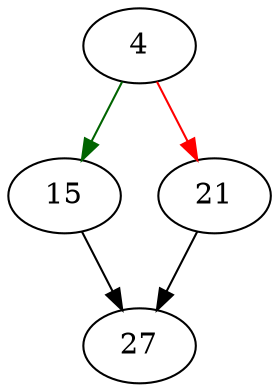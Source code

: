 strict digraph "sqlite3BtreePayloadChecked" {
	// Node definitions.
	4 [entry=true];
	15;
	21;
	27;

	// Edge definitions.
	4 -> 15 [
		color=darkgreen
		cond=true
	];
	4 -> 21 [
		color=red
		cond=false
	];
	15 -> 27;
	21 -> 27;
}